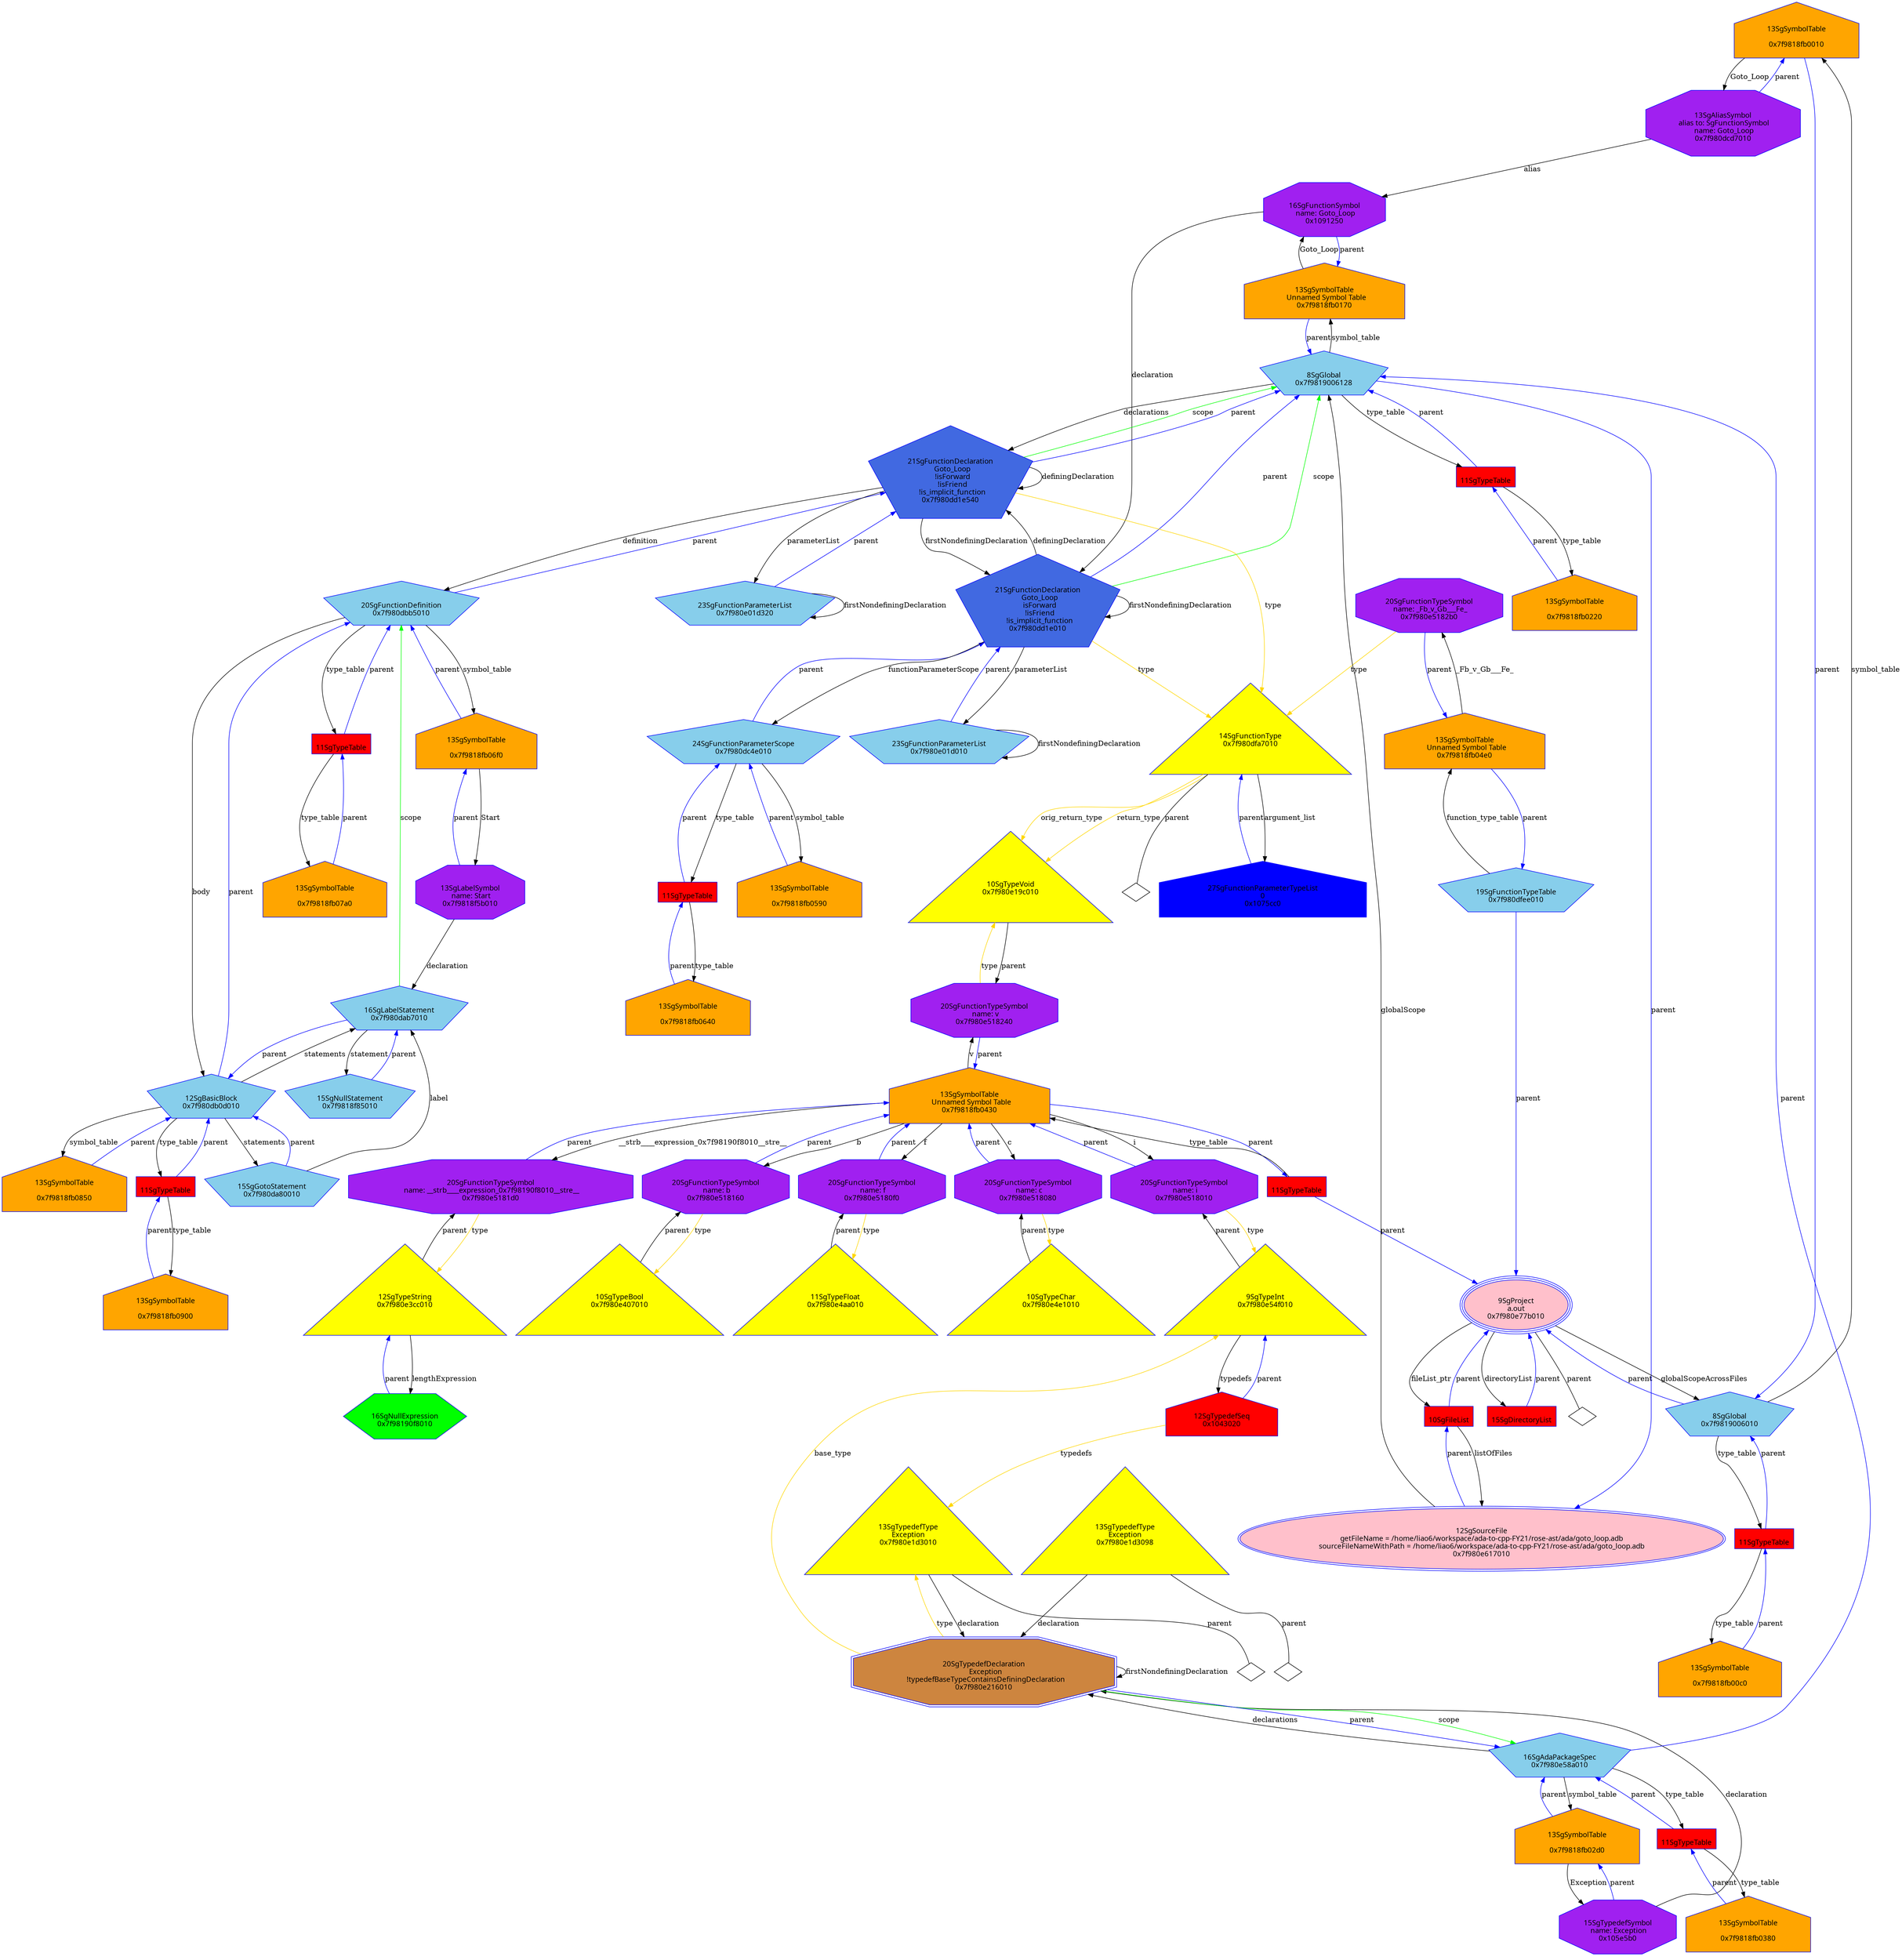 digraph "Ggoto_loop.adb.dot" {
"0x7f9818fb0010"[label="\n13SgSymbolTable\n  \n  0x7f9818fb0010  " shape=house,regular=0,URL="\N",tooltip="more info at \N",sides=5,peripheries=1,color="blue",fillcolor=orange,fontname="7x13bold",fontcolor=black,style=filled];
"0x7f9818fb0010" -> "0x7f980dcd7010"[label="Goto_Loop" dir=forward ];
"0x7f9818fb0010" -> "0x7f9819006010"[label="parent" color="blue" dir=forward ];
"0x7f9818fb00c0"[label="\n13SgSymbolTable\n  \n  0x7f9818fb00c0  " shape=house,regular=0,URL="\N",tooltip="more info at \N",sides=5,peripheries=1,color="blue",fillcolor=orange,fontname="7x13bold",fontcolor=black,style=filled];
"0x7f9818fb00c0" -> "0xfa09c0"[label="parent" color="blue" dir=forward ];
"0x7f9818fb0170"[label="\n13SgSymbolTable\n  Unnamed Symbol Table\n  0x7f9818fb0170  " shape=house,regular=0,URL="\N",tooltip="more info at \N",sides=5,peripheries=1,color="blue",fillcolor=orange,fontname="7x13bold",fontcolor=black,style=filled];
"0x7f9818fb0170" -> "0x1091250"[label="Goto_Loop" dir=forward ];
"0x7f9818fb0170" -> "0x7f9819006128"[label="parent" color="blue" dir=forward ];
"0x7f9818fb0220"[label="\n13SgSymbolTable\n  \n  0x7f9818fb0220  " shape=house,regular=0,URL="\N",tooltip="more info at \N",sides=5,peripheries=1,color="blue",fillcolor=orange,fontname="7x13bold",fontcolor=black,style=filled];
"0x7f9818fb0220" -> "0xfa09e8"[label="parent" color="blue" dir=forward ];
"0x7f9818fb02d0"[label="\n13SgSymbolTable\n  \n  0x7f9818fb02d0  " shape=house,regular=0,URL="\N",tooltip="more info at \N",sides=5,peripheries=1,color="blue",fillcolor=orange,fontname="7x13bold",fontcolor=black,style=filled];
"0x7f9818fb02d0" -> "0x105e5b0"[label="Exception" dir=forward ];
"0x7f9818fb02d0" -> "0x7f980e58a010"[label="parent" color="blue" dir=forward ];
"0x7f9818fb0380"[label="\n13SgSymbolTable\n  \n  0x7f9818fb0380  " shape=house,regular=0,URL="\N",tooltip="more info at \N",sides=5,peripheries=1,color="blue",fillcolor=orange,fontname="7x13bold",fontcolor=black,style=filled];
"0x7f9818fb0380" -> "0xfa0a10"[label="parent" color="blue" dir=forward ];
"0x7f9818fb0430"[label="\n13SgSymbolTable\n  Unnamed Symbol Table\n  0x7f9818fb0430  " shape=house,regular=0,URL="\N",tooltip="more info at \N",sides=5,peripheries=1,color="blue",fillcolor=orange,fontname="7x13bold",fontcolor=black,style=filled];
"0x7f9818fb0430" -> "0x7f980e518240"[label="v" dir=forward ];
"0x7f9818fb0430" -> "0x7f980e5181d0"[label="__strb____expression_0x7f98190f8010__stre__" dir=forward ];
"0x7f9818fb0430" -> "0x7f980e518160"[label="b" dir=forward ];
"0x7f9818fb0430" -> "0x7f980e5180f0"[label="f" dir=forward ];
"0x7f9818fb0430" -> "0x7f980e518080"[label="c" dir=forward ];
"0x7f9818fb0430" -> "0x7f980e518010"[label="i" dir=forward ];
"0x7f9818fb0430" -> "0xfa0a38"[label="parent" color="blue" dir=forward ];
"0x7f9818fb04e0"[label="\n13SgSymbolTable\n  Unnamed Symbol Table\n  0x7f9818fb04e0  " shape=house,regular=0,URL="\N",tooltip="more info at \N",sides=5,peripheries=1,color="blue",fillcolor=orange,fontname="7x13bold",fontcolor=black,style=filled];
"0x7f9818fb04e0" -> "0x7f980e5182b0"[label="_Fb_v_Gb___Fe_" dir=forward ];
"0x7f9818fb04e0" -> "0x7f980dfee010"[label="parent" color="blue" dir=forward ];
"0x7f9818fb0590"[label="\n13SgSymbolTable\n  \n  0x7f9818fb0590  " shape=house,regular=0,URL="\N",tooltip="more info at \N",sides=5,peripheries=1,color="blue",fillcolor=orange,fontname="7x13bold",fontcolor=black,style=filled];
"0x7f9818fb0590" -> "0x7f980dc4e010"[label="parent" color="blue" dir=forward ];
"0x7f9818fb0640"[label="\n13SgSymbolTable\n  \n  0x7f9818fb0640  " shape=house,regular=0,URL="\N",tooltip="more info at \N",sides=5,peripheries=1,color="blue",fillcolor=orange,fontname="7x13bold",fontcolor=black,style=filled];
"0x7f9818fb0640" -> "0xfa0a60"[label="parent" color="blue" dir=forward ];
"0x7f9818fb06f0"[label="\n13SgSymbolTable\n  \n  0x7f9818fb06f0  " shape=house,regular=0,URL="\N",tooltip="more info at \N",sides=5,peripheries=1,color="blue",fillcolor=orange,fontname="7x13bold",fontcolor=black,style=filled];
"0x7f9818fb06f0" -> "0x7f9818f5b010"[label="Start" dir=forward ];
"0x7f9818fb06f0" -> "0x7f980dbb5010"[label="parent" color="blue" dir=forward ];
"0x7f9818fb07a0"[label="\n13SgSymbolTable\n  \n  0x7f9818fb07a0  " shape=house,regular=0,URL="\N",tooltip="more info at \N",sides=5,peripheries=1,color="blue",fillcolor=orange,fontname="7x13bold",fontcolor=black,style=filled];
"0x7f9818fb07a0" -> "0xfa0a88"[label="parent" color="blue" dir=forward ];
"0x7f9818fb0850"[label="\n13SgSymbolTable\n  \n  0x7f9818fb0850  " shape=house,regular=0,URL="\N",tooltip="more info at \N",sides=5,peripheries=1,color="blue",fillcolor=orange,fontname="7x13bold",fontcolor=black,style=filled];
"0x7f9818fb0850" -> "0x7f980db0d010"[label="parent" color="blue" dir=forward ];
"0x7f9818fb0900"[label="\n13SgSymbolTable\n  \n  0x7f9818fb0900  " shape=house,regular=0,URL="\N",tooltip="more info at \N",sides=5,peripheries=1,color="blue",fillcolor=orange,fontname="7x13bold",fontcolor=black,style=filled];
"0x7f9818fb0900" -> "0xfa0ab0"[label="parent" color="blue" dir=forward ];
"0x7f980e617010"[label="\n12SgSourceFile\n  getFileName = /home/liao6/workspace/ada-to-cpp-FY21/rose-ast/ada/goto_loop.adb  \n  sourceFileNameWithPath = /home/liao6/workspace/ada-to-cpp-FY21/rose-ast/ada/goto_loop.adb  \n  0x7f980e617010  " shape=ellipse,regular=0,URL="\N",tooltip="more info at \N",sides=5,peripheries=2,color="blue",fillcolor=pink,fontname="7x13bold",fontcolor=black,style=filled];
"0x7f980e617010" -> "0x7f9819006128"[label="globalScope" dir=forward ];
"0x7f980e617010" -> "0xf65f60"[label="parent" color="blue" dir=forward ];
"0xf65f60"[label="\n10SgFileList" shape=polygon,regular=0,URL="\N",tooltip="more info at \N",sides=4,peripheries=1,color="blue",fillcolor=red,fontname="7x13bold",fontcolor=black,style=filled];
"0xf65f60" -> "0x7f980e617010"[label="listOfFiles" dir=forward ];
"0xf65f60" -> "0x7f980e77b010"[label="parent" color="blue" dir=forward ];
"0xf85370"[label="\n15SgDirectoryList" shape=polygon,regular=0,URL="\N",tooltip="more info at \N",sides=4,peripheries=1,color="blue",fillcolor=red,fontname="7x13bold",fontcolor=black,style=filled];
"0xf85370" -> "0x7f980e77b010"[label="parent" color="blue" dir=forward ];
"0x7f980e77b010"[label="\n9SgProject\n  a.out  \n  0x7f980e77b010  " shape=ellipse,regular=0,URL="\N",tooltip="more info at \N",sides=5,peripheries=3,color="blue",fillcolor=pink,fontname="7x13bold",fontcolor=black,style=filled];
"0x7f980e77b010" -> "0xf65f60"[label="fileList_ptr" dir=forward ];
"0x7f980e77b010" -> "0xf85370"[label="directoryList" dir=forward ];
"0x7f980e77b010" -> "0x7f9819006010"[label="globalScopeAcrossFiles" dir=forward ];
"0x7f980e77b010" -> "0x7f980e77b010__parent__null"[label="parent" dir=none ];
"0x7f980e77b010__parent__null"[label="" shape=diamond ];
"0x1043020"[label="\n12SgTypedefSeq\n  0x1043020  " shape=house,regular=0,URL="\N",tooltip="more info at \N",sides=5,peripheries=1,color="blue",fillcolor=red,fontname="7x13bold",fontcolor=black,style=filled];
"0x1043020" -> "0x7f980e1d3010"[label="typedefs" color="gold1" dir=forward ];
"0x1043020" -> "0x7f980e54f010"[label="parent" color="blue" dir=forward ];
"0x1075cc0"[label="\n27SgFunctionParameterTypeList\n  0  \n  0x1075cc0  " shape=house,regular=0,URL="\N",tooltip="more info at \N",sides=5,peripheries=1,color="blue",fillcolor=blue,fontname="7x13bold",fontcolor=black,style=filled];
"0x1075cc0" -> "0x7f980dfa7010"[label="parent" color="blue" dir=forward ];
"0xfa09c0"[label="\n11SgTypeTable" shape=polygon,regular=0,URL="\N",tooltip="more info at \N",sides=4,peripheries=1,color="blue",fillcolor=red,fontname="7x13bold",fontcolor=black,style=filled];
"0xfa09c0" -> "0x7f9818fb00c0"[label="type_table" dir=forward ];
"0xfa09c0" -> "0x7f9819006010"[label="parent" color="blue" dir=forward ];
"0xfa09e8"[label="\n11SgTypeTable" shape=polygon,regular=0,URL="\N",tooltip="more info at \N",sides=4,peripheries=1,color="blue",fillcolor=red,fontname="7x13bold",fontcolor=black,style=filled];
"0xfa09e8" -> "0x7f9818fb0220"[label="type_table" dir=forward ];
"0xfa09e8" -> "0x7f9819006128"[label="parent" color="blue" dir=forward ];
"0xfa0a10"[label="\n11SgTypeTable" shape=polygon,regular=0,URL="\N",tooltip="more info at \N",sides=4,peripheries=1,color="blue",fillcolor=red,fontname="7x13bold",fontcolor=black,style=filled];
"0xfa0a10" -> "0x7f9818fb0380"[label="type_table" dir=forward ];
"0xfa0a10" -> "0x7f980e58a010"[label="parent" color="blue" dir=forward ];
"0xfa0a38"[label="\n11SgTypeTable" shape=polygon,regular=0,URL="\N",tooltip="more info at \N",sides=4,peripheries=1,color="blue",fillcolor=red,fontname="7x13bold",fontcolor=black,style=filled];
"0xfa0a38" -> "0x7f9818fb0430"[label="type_table" dir=forward ];
"0xfa0a38" -> "0x7f980e77b010"[label="parent" color="blue" dir=forward ];
"0xfa0a60"[label="\n11SgTypeTable" shape=polygon,regular=0,URL="\N",tooltip="more info at \N",sides=4,peripheries=1,color="blue",fillcolor=red,fontname="7x13bold",fontcolor=black,style=filled];
"0xfa0a60" -> "0x7f9818fb0640"[label="type_table" dir=forward ];
"0xfa0a60" -> "0x7f980dc4e010"[label="parent" color="blue" dir=forward ];
"0xfa0a88"[label="\n11SgTypeTable" shape=polygon,regular=0,URL="\N",tooltip="more info at \N",sides=4,peripheries=1,color="blue",fillcolor=red,fontname="7x13bold",fontcolor=black,style=filled];
"0xfa0a88" -> "0x7f9818fb07a0"[label="type_table" dir=forward ];
"0xfa0a88" -> "0x7f980dbb5010"[label="parent" color="blue" dir=forward ];
"0xfa0ab0"[label="\n11SgTypeTable" shape=polygon,regular=0,URL="\N",tooltip="more info at \N",sides=4,peripheries=1,color="blue",fillcolor=red,fontname="7x13bold",fontcolor=black,style=filled];
"0xfa0ab0" -> "0x7f9818fb0900"[label="type_table" dir=forward ];
"0xfa0ab0" -> "0x7f980db0d010"[label="parent" color="blue" dir=forward ];
"0x7f980e4e1010"[label="\n10SgTypeChar\n  0x7f980e4e1010  \n   \n   " shape=polygon,regular=0,URL="\N",tooltip="more info at \N",sides=3,peripheries=1,color="blue",fillcolor=yellow,fontname="7x13bold",fontcolor=black,style=filled];
"0x7f980e4e1010" -> "0x7f980e518080"[label="parent" dir=forward ];
"0x7f980e54f010"[label="\n9SgTypeInt\n  0x7f980e54f010  \n   \n   " shape=polygon,regular=0,URL="\N",tooltip="more info at \N",sides=3,peripheries=1,color="blue",fillcolor=yellow,fontname="7x13bold",fontcolor=black,style=filled];
"0x7f980e54f010" -> "0x1043020"[label="typedefs" dir=forward ];
"0x7f980e54f010" -> "0x7f980e518010"[label="parent" dir=forward ];
"0x7f980e19c010"[label="\n10SgTypeVoid\n  0x7f980e19c010  \n   \n   " shape=polygon,regular=0,URL="\N",tooltip="more info at \N",sides=3,peripheries=1,color="blue",fillcolor=yellow,fontname="7x13bold",fontcolor=black,style=filled];
"0x7f980e19c010" -> "0x7f980e518240"[label="parent" dir=forward ];
"0x7f980e4aa010"[label="\n11SgTypeFloat\n  0x7f980e4aa010  \n   \n   " shape=polygon,regular=0,URL="\N",tooltip="more info at \N",sides=3,peripheries=1,color="blue",fillcolor=yellow,fontname="7x13bold",fontcolor=black,style=filled];
"0x7f980e4aa010" -> "0x7f980e5180f0"[label="parent" dir=forward ];
"0x7f980e3cc010"[label="\n12SgTypeString\n  0x7f980e3cc010  \n   \n   " shape=polygon,regular=0,URL="\N",tooltip="more info at \N",sides=3,peripheries=1,color="blue",fillcolor=yellow,fontname="7x13bold",fontcolor=black,style=filled];
"0x7f980e3cc010" -> "0x7f98190f8010"[label="lengthExpression" dir=forward ];
"0x7f980e3cc010" -> "0x7f980e5181d0"[label="parent" dir=forward ];
"0x7f980e407010"[label="\n10SgTypeBool\n  0x7f980e407010  \n   \n   " shape=polygon,regular=0,URL="\N",tooltip="more info at \N",sides=3,peripheries=1,color="blue",fillcolor=yellow,fontname="7x13bold",fontcolor=black,style=filled];
"0x7f980e407010" -> "0x7f980e518160"[label="parent" dir=forward ];
"0x7f980e1d3010"[label="\n13SgTypedefType\nException\n  0x7f980e1d3010  \n   \n   " shape=polygon,regular=0,URL="\N",tooltip="more info at \N",sides=3,peripheries=1,color="blue",fillcolor=yellow,fontname="7x13bold",fontcolor=black,style=filled];
"0x7f980e1d3010" -> "0x7f980e216010"[label="declaration" dir=forward ];
"0x7f980e1d3010" -> "0x7f980e1d3010__parent__null"[label="parent" dir=none ];
"0x7f980e1d3010__parent__null"[label="" shape=diamond ];
"0x7f980e1d3098"[label="\n13SgTypedefType\nException\n  0x7f980e1d3098  \n   \n   " shape=polygon,regular=0,URL="\N",tooltip="more info at \N",sides=3,peripheries=1,color="blue",fillcolor=yellow,fontname="7x13bold",fontcolor=black,style=filled];
"0x7f980e1d3098" -> "0x7f980e216010"[label="declaration" dir=forward ];
"0x7f980e1d3098" -> "0x7f980e1d3098__parent__null"[label="parent" dir=none ];
"0x7f980e1d3098__parent__null"[label="" shape=diamond ];
"0x7f980dfa7010"[label="\n14SgFunctionType\n  0x7f980dfa7010  \n   \n   " shape=polygon,regular=0,URL="\N",tooltip="more info at \N",sides=3,peripheries=1,color="blue",fillcolor=yellow,fontname="7x13bold",fontcolor=black,style=filled];
"0x7f980dfa7010" -> "0x7f980e19c010"[label="return_type" color="gold1" dir=forward ];
"0x7f980dfa7010" -> "0x7f980e19c010"[label="orig_return_type" color="gold1" dir=forward ];
"0x7f980dfa7010" -> "0x1075cc0"[label="argument_list" dir=forward ];
"0x7f980dfa7010" -> "0x7f980dfa7010__parent__null"[label="parent" dir=none ];
"0x7f980dfa7010__parent__null"[label="" shape=diamond ];
"0x7f980e01d010"[label="\n23SgFunctionParameterList\n  0x7f980e01d010  " shape=polygon,regular=0,URL="\N",tooltip="more info at \N",sides=5,peripheries=1,color="blue",fillcolor=skyblue,fontname="7x13bold",fontcolor=black,style=filled];
"0x7f980e01d010" -> "0x7f980e01d010"[label="firstNondefiningDeclaration" dir=forward ];
"0x7f980e01d010" -> "0x7f980dd1e010"[label="parent" color="blue" dir=forward ];
"0x7f980e01d320"[label="\n23SgFunctionParameterList\n  0x7f980e01d320  " shape=polygon,regular=0,URL="\N",tooltip="more info at \N",sides=5,peripheries=1,color="blue",fillcolor=skyblue,fontname="7x13bold",fontcolor=black,style=filled];
"0x7f980e01d320" -> "0x7f980e01d320"[label="firstNondefiningDeclaration" dir=forward ];
"0x7f980e01d320" -> "0x7f980dd1e540"[label="parent" color="blue" dir=forward ];
"0x7f980db0d010"[label="\n12SgBasicBlock\n  0x7f980db0d010  " shape=polygon,regular=0,URL="\N",tooltip="more info at \N",sides=5,peripheries=1,color="blue",fillcolor=skyblue,fontname="7x13bold",fontcolor=black,style=filled];
"0x7f980db0d010" -> "0x7f980dab7010"[label="statements" dir=forward ];
"0x7f980db0d010" -> "0x7f980da80010"[label="statements" dir=forward ];
"0x7f980db0d010" -> "0x7f9818fb0850"[label="symbol_table" dir=forward ];
"0x7f980db0d010" -> "0xfa0ab0"[label="type_table" dir=forward ];
"0x7f980db0d010" -> "0x7f980dbb5010"[label="parent" color="blue" dir=forward ];
"0x7f9819006010"[label="\n8SgGlobal\n  0x7f9819006010  " shape=polygon,regular=0,URL="\N",tooltip="more info at \N",sides=5,peripheries=1,color="blue",fillcolor=skyblue,fontname="7x13bold",fontcolor=black,style=filled];
"0x7f9819006010" -> "0x7f9818fb0010"[label="symbol_table" dir=forward ];
"0x7f9819006010" -> "0xfa09c0"[label="type_table" dir=forward ];
"0x7f9819006010" -> "0x7f980e77b010"[label="parent" color="blue" dir=forward ];
"0x7f9819006128"[label="\n8SgGlobal\n  0x7f9819006128  " shape=polygon,regular=0,URL="\N",tooltip="more info at \N",sides=5,peripheries=1,color="blue",fillcolor=skyblue,fontname="7x13bold",fontcolor=black,style=filled];
"0x7f9819006128" -> "0x7f980dd1e540"[label="declarations" dir=forward ];
"0x7f9819006128" -> "0x7f9818fb0170"[label="symbol_table" dir=forward ];
"0x7f9819006128" -> "0xfa09e8"[label="type_table" dir=forward ];
"0x7f9819006128" -> "0x7f980e617010"[label="parent" color="blue" dir=forward ];
"0x7f980dc4e010"[label="\n24SgFunctionParameterScope\n  0x7f980dc4e010  " shape=polygon,regular=0,URL="\N",tooltip="more info at \N",sides=5,peripheries=1,color="blue",fillcolor=skyblue,fontname="7x13bold",fontcolor=black,style=filled];
"0x7f980dc4e010" -> "0x7f9818fb0590"[label="symbol_table" dir=forward ];
"0x7f980dc4e010" -> "0xfa0a60"[label="type_table" dir=forward ];
"0x7f980dc4e010" -> "0x7f980dd1e010"[label="parent" color="blue" dir=forward ];
"0x7f980dfee010"[label="\n19SgFunctionTypeTable\n  0x7f980dfee010  " shape=polygon,regular=0,URL="\N",tooltip="more info at \N",sides=5,peripheries=1,color="blue",fillcolor=skyblue,fontname="7x13bold",fontcolor=black,style=filled];
"0x7f980dfee010" -> "0x7f9818fb04e0"[label="function_type_table" dir=forward ];
"0x7f980dfee010" -> "0x7f980e77b010"[label="parent" color="blue" dir=forward ];
"0x7f980dab7010"[label="\n16SgLabelStatement\n  0x7f980dab7010  " shape=polygon,regular=0,URL="\N",tooltip="more info at \N",sides=5,peripheries=1,color="blue",fillcolor=skyblue,fontname="7x13bold",fontcolor=black,style=filled];
"0x7f980dab7010" -> "0x7f980dbb5010"[label="scope" color="green" dir=forward ];
"0x7f980dab7010" -> "0x7f9818f85010"[label="statement" dir=forward ];
"0x7f980dab7010" -> "0x7f980db0d010"[label="parent" color="blue" dir=forward ];
"0x7f980da80010"[label="\n15SgGotoStatement\n  0x7f980da80010  " shape=polygon,regular=0,URL="\N",tooltip="more info at \N",sides=5,peripheries=1,color="blue",fillcolor=skyblue,fontname="7x13bold",fontcolor=black,style=filled];
"0x7f980da80010" -> "0x7f980dab7010"[label="label" dir=forward ];
"0x7f980da80010" -> "0x7f980db0d010"[label="parent" color="blue" dir=forward ];
"0x7f980e216010"[label="\n20SgTypedefDeclaration\n  Exception\n  !typedefBaseTypeContainsDefiningDeclaration\n  0x7f980e216010  " shape=polygon,regular=0,URL="\N",tooltip="more info at \N",sides=8,peripheries=2,color="blue",fillcolor=peru,fontname="7x13bold",fontcolor=black,style=filled];
"0x7f980e216010" -> "0x7f980e54f010"[label="base_type" color="gold1" dir=forward ];
"0x7f980e216010" -> "0x7f980e1d3010"[label="type" color="gold1" dir=forward ];
"0x7f980e216010" -> "0x7f980e58a010"[label="scope" color="green" dir=forward ];
"0x7f980e216010" -> "0x7f980e216010"[label="firstNondefiningDeclaration" dir=forward ];
"0x7f980e216010" -> "0x7f980e58a010"[label="parent" color="blue" dir=forward ];
"0x7f9818f85010"[label="\n15SgNullStatement\n  0x7f9818f85010  " shape=polygon,regular=0,URL="\N",tooltip="more info at \N",sides=5,peripheries=1,color="blue",fillcolor=skyblue,fontname="7x13bold",fontcolor=black,style=filled];
"0x7f9818f85010" -> "0x7f980dab7010"[label="parent" color="blue" dir=forward ];
"0x7f980dbb5010"[label="\n20SgFunctionDefinition\n  0x7f980dbb5010  " shape=polygon,regular=0,URL="\N",tooltip="more info at \N",sides=5,peripheries=1,color="blue",fillcolor=skyblue,fontname="7x13bold",fontcolor=black,style=filled];
"0x7f980dbb5010" -> "0x7f980db0d010"[label="body" dir=forward ];
"0x7f980dbb5010" -> "0x7f9818fb06f0"[label="symbol_table" dir=forward ];
"0x7f980dbb5010" -> "0xfa0a88"[label="type_table" dir=forward ];
"0x7f980dbb5010" -> "0x7f980dd1e540"[label="parent" color="blue" dir=forward ];
"0x7f980e58a010"[label="\n16SgAdaPackageSpec\n  0x7f980e58a010  " shape=polygon,regular=0,URL="\N",tooltip="more info at \N",sides=5,peripheries=1,color="blue",fillcolor=skyblue,fontname="7x13bold",fontcolor=black,style=filled];
"0x7f980e58a010" -> "0x7f980e216010"[label="declarations" dir=forward ];
"0x7f980e58a010" -> "0x7f9818fb02d0"[label="symbol_table" dir=forward ];
"0x7f980e58a010" -> "0xfa0a10"[label="type_table" dir=forward ];
"0x7f980e58a010" -> "0x7f9819006128"[label="parent" color="blue" dir=forward ];
"0x7f980dd1e010"[label="\n21SgFunctionDeclaration\n  Goto_Loop\n  isForward\n  !isFriend\n  !is_implicit_function\n  0x7f980dd1e010  " shape=polygon,regular=0,URL="\N",tooltip="more info at \N",sides=5,peripheries=1,color="blue",fillcolor=royalblue,fontname="7x13bold",fontcolor=black,style=filled];
"0x7f980dd1e010" -> "0x7f980e01d010"[label="parameterList" dir=forward ];
"0x7f980dd1e010" -> "0x7f980dfa7010"[label="type" color="gold1" dir=forward ];
"0x7f980dd1e010" -> "0x7f9819006128"[label="scope" color="green" dir=forward ];
"0x7f980dd1e010" -> "0x7f980dc4e010"[label="functionParameterScope" dir=forward ];
"0x7f980dd1e010" -> "0x7f980dd1e540"[label="definingDeclaration" dir=forward ];
"0x7f980dd1e010" -> "0x7f980dd1e010"[label="firstNondefiningDeclaration" dir=forward ];
"0x7f980dd1e010" -> "0x7f9819006128"[label="parent" color="blue" dir=forward ];
"0x7f980dd1e540"[label="\n21SgFunctionDeclaration\n  Goto_Loop\n  !isForward\n  !isFriend\n  !is_implicit_function\n  0x7f980dd1e540  " shape=polygon,regular=0,URL="\N",tooltip="more info at \N",sides=5,peripheries=1,color="blue",fillcolor=royalblue,fontname="7x13bold",fontcolor=black,style=filled];
"0x7f980dd1e540" -> "0x7f980e01d320"[label="parameterList" dir=forward ];
"0x7f980dd1e540" -> "0x7f980dfa7010"[label="type" color="gold1" dir=forward ];
"0x7f980dd1e540" -> "0x7f980dbb5010"[label="definition" dir=forward ];
"0x7f980dd1e540" -> "0x7f9819006128"[label="scope" color="green" dir=forward ];
"0x7f980dd1e540" -> "0x7f980dd1e540"[label="definingDeclaration" dir=forward ];
"0x7f980dd1e540" -> "0x7f980dd1e010"[label="firstNondefiningDeclaration" dir=forward ];
"0x7f980dd1e540" -> "0x7f9819006128"[label="parent" color="blue" dir=forward ];
"0x7f98190f8010"[label="\n16SgNullExpression\n  0x7f98190f8010  " shape=polygon,regular=0,URL="\N",tooltip="more info at \N",sides=6,peripheries=1,color="blue",fillcolor=green,fontname="7x13bold",fontcolor=black,style=filled];
"0x7f98190f8010" -> "0x7f980e3cc010"[label="parent" color="blue" dir=forward ];
"0x7f980e518010"[label="\n20SgFunctionTypeSymbol\n name: i\n  0x7f980e518010  " shape=polygon,regular=0,URL="\N",tooltip="more info at \N",sides=8,peripheries=1,color="blue",fillcolor=purple,fontname="7x13bold",fontcolor=black,style=filled];
"0x7f980e518010" -> "0x7f980e54f010"[label="type" color="gold1" dir=forward ];
"0x7f980e518010" -> "0x7f9818fb0430"[label="parent" color="blue" dir=forward ];
"0x7f980e518080"[label="\n20SgFunctionTypeSymbol\n name: c\n  0x7f980e518080  " shape=polygon,regular=0,URL="\N",tooltip="more info at \N",sides=8,peripheries=1,color="blue",fillcolor=purple,fontname="7x13bold",fontcolor=black,style=filled];
"0x7f980e518080" -> "0x7f980e4e1010"[label="type" color="gold1" dir=forward ];
"0x7f980e518080" -> "0x7f9818fb0430"[label="parent" color="blue" dir=forward ];
"0x7f980e5180f0"[label="\n20SgFunctionTypeSymbol\n name: f\n  0x7f980e5180f0  " shape=polygon,regular=0,URL="\N",tooltip="more info at \N",sides=8,peripheries=1,color="blue",fillcolor=purple,fontname="7x13bold",fontcolor=black,style=filled];
"0x7f980e5180f0" -> "0x7f980e4aa010"[label="type" color="gold1" dir=forward ];
"0x7f980e5180f0" -> "0x7f9818fb0430"[label="parent" color="blue" dir=forward ];
"0x7f980e518160"[label="\n20SgFunctionTypeSymbol\n name: b\n  0x7f980e518160  " shape=polygon,regular=0,URL="\N",tooltip="more info at \N",sides=8,peripheries=1,color="blue",fillcolor=purple,fontname="7x13bold",fontcolor=black,style=filled];
"0x7f980e518160" -> "0x7f980e407010"[label="type" color="gold1" dir=forward ];
"0x7f980e518160" -> "0x7f9818fb0430"[label="parent" color="blue" dir=forward ];
"0x7f980e5181d0"[label="\n20SgFunctionTypeSymbol\n name: __strb____expression_0x7f98190f8010__stre__\n  0x7f980e5181d0  " shape=polygon,regular=0,URL="\N",tooltip="more info at \N",sides=8,peripheries=1,color="blue",fillcolor=purple,fontname="7x13bold",fontcolor=black,style=filled];
"0x7f980e5181d0" -> "0x7f980e3cc010"[label="type" color="gold1" dir=forward ];
"0x7f980e5181d0" -> "0x7f9818fb0430"[label="parent" color="blue" dir=forward ];
"0x7f980e518240"[label="\n20SgFunctionTypeSymbol\n name: v\n  0x7f980e518240  " shape=polygon,regular=0,URL="\N",tooltip="more info at \N",sides=8,peripheries=1,color="blue",fillcolor=purple,fontname="7x13bold",fontcolor=black,style=filled];
"0x7f980e518240" -> "0x7f980e19c010"[label="type" color="gold1" dir=forward ];
"0x7f980e518240" -> "0x7f9818fb0430"[label="parent" color="blue" dir=forward ];
"0x7f980e5182b0"[label="\n20SgFunctionTypeSymbol\n name: _Fb_v_Gb___Fe_\n  0x7f980e5182b0  " shape=polygon,regular=0,URL="\N",tooltip="more info at \N",sides=8,peripheries=1,color="blue",fillcolor=purple,fontname="7x13bold",fontcolor=black,style=filled];
"0x7f980e5182b0" -> "0x7f980dfa7010"[label="type" color="gold1" dir=forward ];
"0x7f980e5182b0" -> "0x7f9818fb04e0"[label="parent" color="blue" dir=forward ];
"0x105e5b0"[label="\n15SgTypedefSymbol\n name: Exception\n  0x105e5b0  " shape=polygon,regular=0,URL="\N",tooltip="more info at \N",sides=8,peripheries=1,color="blue",fillcolor=purple,fontname="7x13bold",fontcolor=black,style=filled];
"0x105e5b0" -> "0x7f980e216010"[label="declaration" dir=forward ];
"0x105e5b0" -> "0x7f9818fb02d0"[label="parent" color="blue" dir=forward ];
"0x7f9818f5b010"[label="\n13SgLabelSymbol\n name: Start\n  0x7f9818f5b010  " shape=polygon,regular=0,URL="\N",tooltip="more info at \N",sides=8,peripheries=1,color="blue",fillcolor=purple,fontname="7x13bold",fontcolor=black,style=filled];
"0x7f9818f5b010" -> "0x7f980dab7010"[label="declaration" dir=forward ];
"0x7f9818f5b010" -> "0x7f9818fb06f0"[label="parent" color="blue" dir=forward ];
"0x1091250"[label="\n16SgFunctionSymbol\n name: Goto_Loop\n  0x1091250  " shape=polygon,regular=0,URL="\N",tooltip="more info at \N",sides=8,peripheries=1,color="blue",fillcolor=purple,fontname="7x13bold",fontcolor=black,style=filled];
"0x1091250" -> "0x7f980dd1e010"[label="declaration" dir=forward ];
"0x1091250" -> "0x7f9818fb0170"[label="parent" color="blue" dir=forward ];
"0x7f980dcd7010"[label="\n13SgAliasSymbol\n alias to: SgFunctionSymbol\n name: Goto_Loop\n  0x7f980dcd7010  " shape=polygon,regular=0,URL="\N",tooltip="more info at \N",sides=8,peripheries=1,color="blue",fillcolor=purple,fontname="7x13bold",fontcolor=black,style=filled];
"0x7f980dcd7010" -> "0x1091250"[label="alias" dir=forward ];
"0x7f980dcd7010" -> "0x7f9818fb0010"[label="parent" color="blue" dir=forward ];
}
